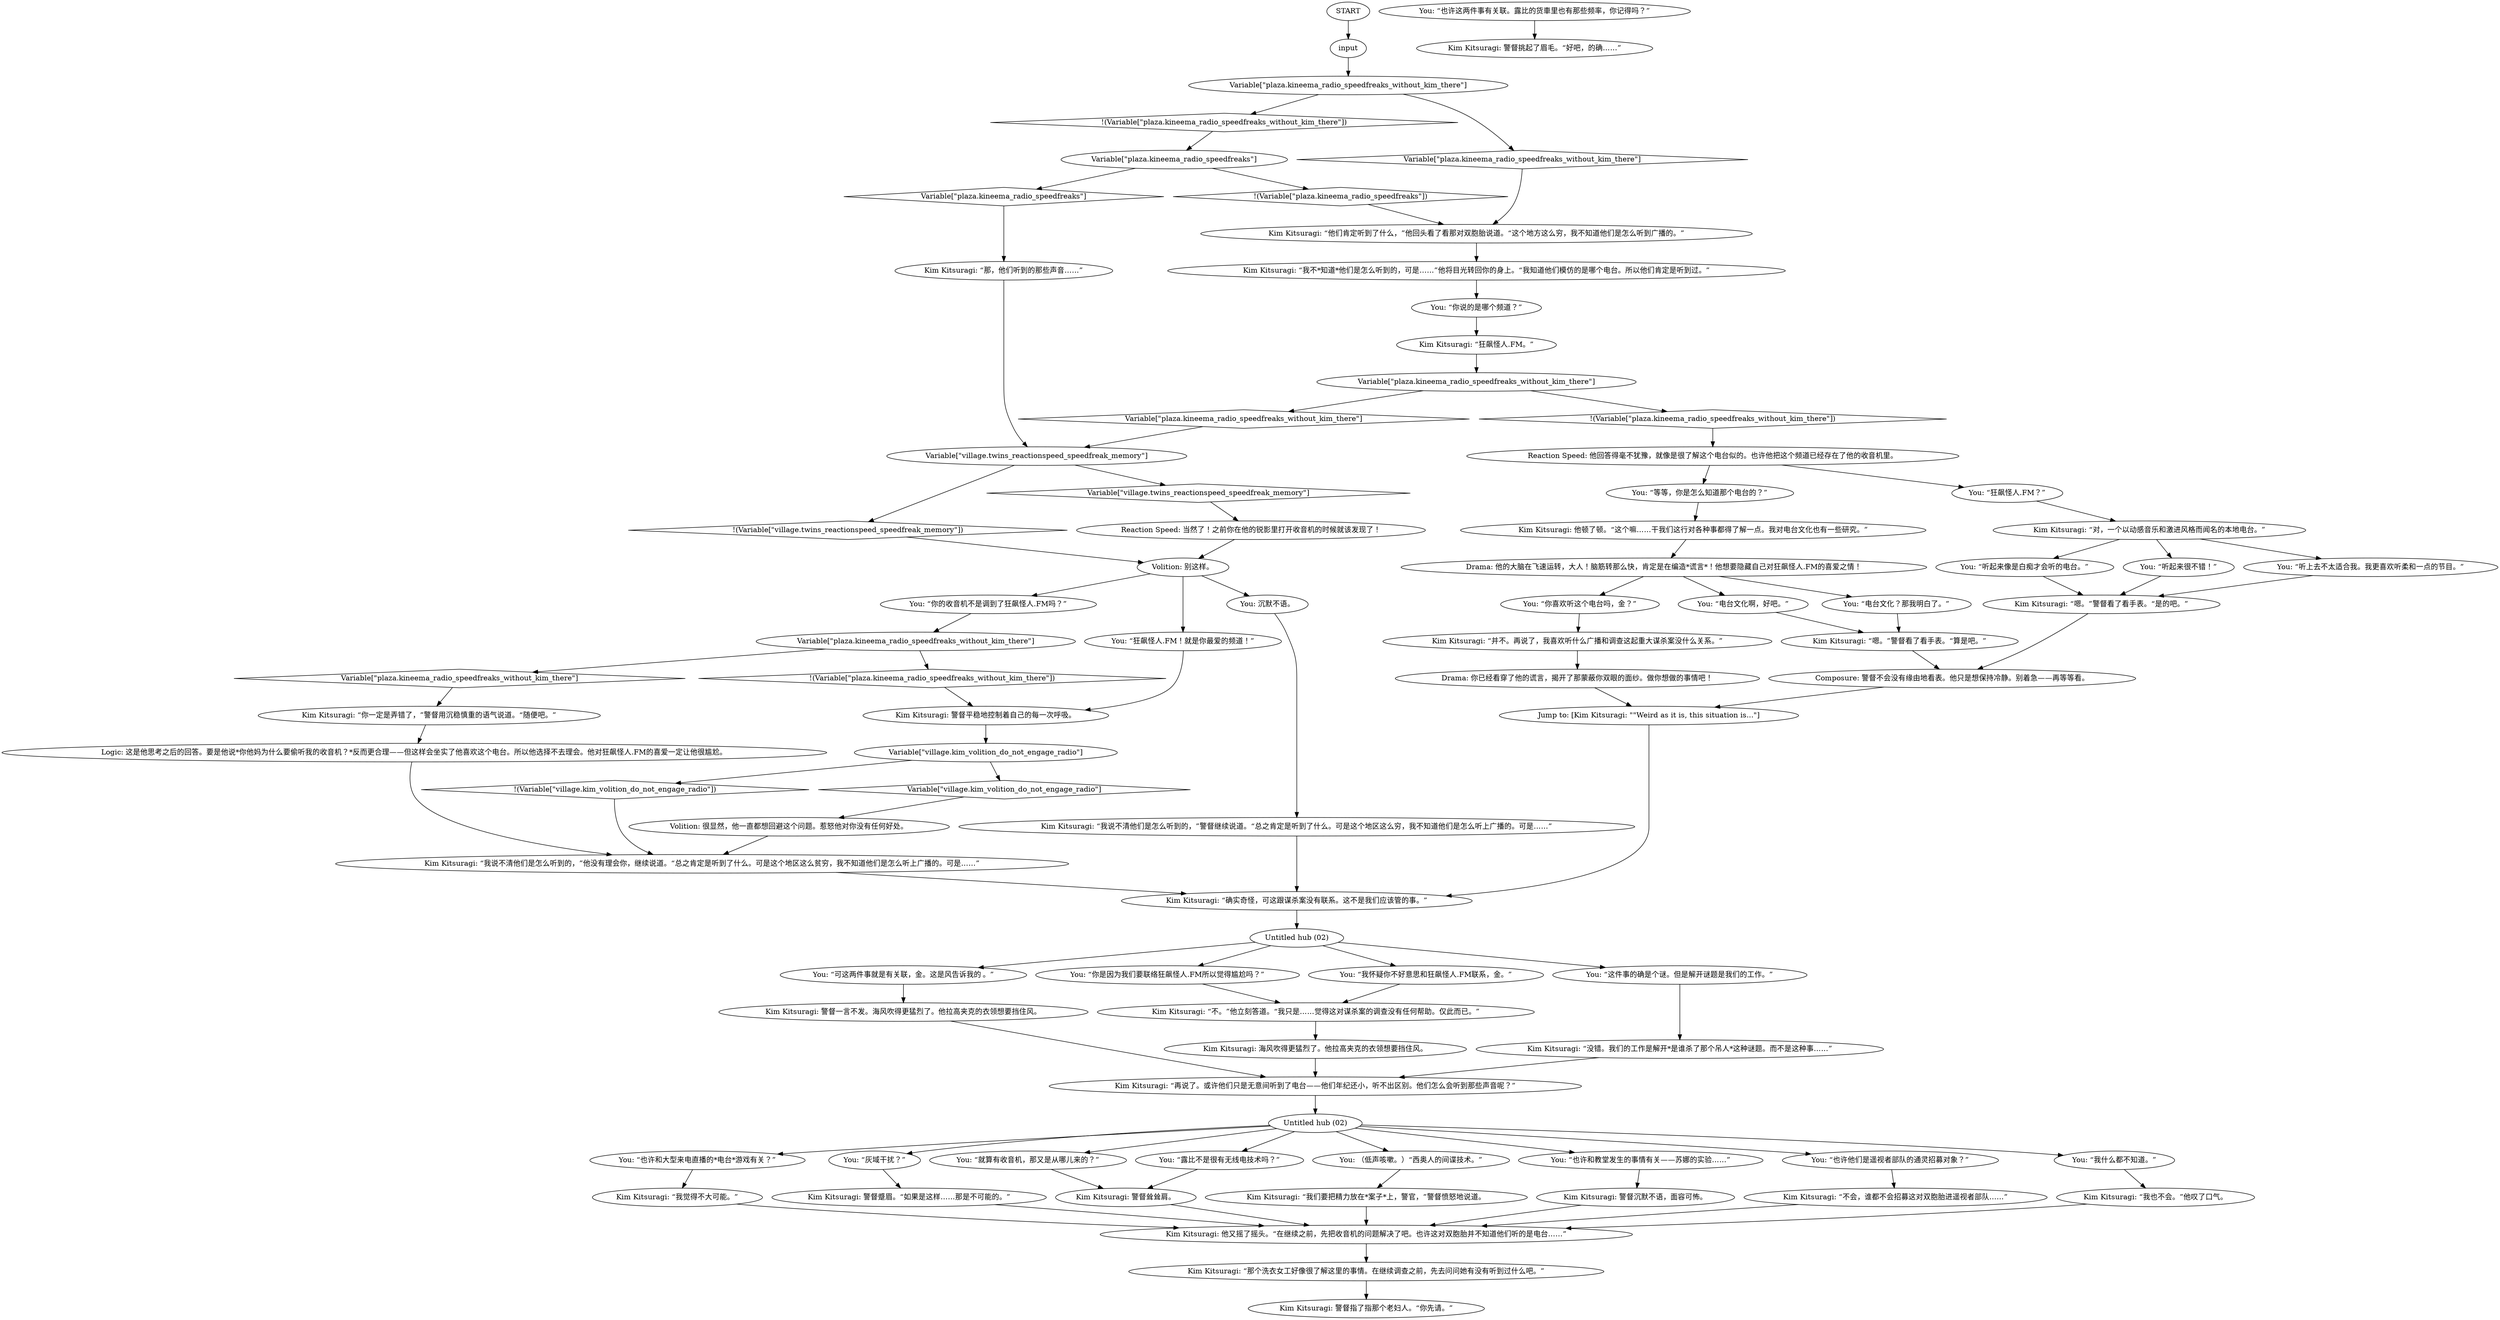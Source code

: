 # KIM SWITCH / TWINS AND RADIO
# Fires after you've heard the Twins testimony with Kim. He reveals he knows the station. Weird if true, worth giving them a call.
# ==================================================
digraph G {
	  0 [label="START"];
	  1 [label="input"];
	  2 [label="Kim Kitsuragi: “那，他们听到的那些声音……”"];
	  3 [label="Variable[\"village.twins_reactionspeed_speedfreak_memory\"]"];
	  4 [label="Variable[\"village.twins_reactionspeed_speedfreak_memory\"]", shape=diamond];
	  5 [label="!(Variable[\"village.twins_reactionspeed_speedfreak_memory\"])", shape=diamond];
	  6 [label="You: “也许他们是遥视者部队的通灵招募对象？”"];
	  7 [label="You: “也许和大型来电直播的*电台*游戏有关？”"];
	  8 [label="Kim Kitsuragi: “我觉得不大可能。”"];
	  9 [label="Drama: 他的大脑在飞速运转，大人！脑筋转那么快，肯定是在编造*谎言*！他想要隐藏自己对狂飙怪人.FM的喜爱之情！"];
	  10 [label="You: “也许这两件事有关联。露比的货車里也有那些频率，你记得吗？”"];
	  11 [label="Kim Kitsuragi: “那个洗衣女工好像很了解这里的事情。在继续调查之前，先去问问她有没有听到过什么吧。”"];
	  12 [label="Variable[\"plaza.kineema_radio_speedfreaks_without_kim_there\"]"];
	  13 [label="Variable[\"plaza.kineema_radio_speedfreaks_without_kim_there\"]", shape=diamond];
	  14 [label="!(Variable[\"plaza.kineema_radio_speedfreaks_without_kim_there\"])", shape=diamond];
	  15 [label="Kim Kitsuragi: 警督一言不发。海风吹得更猛烈了。他拉高夹克的衣领想要挡住风。"];
	  16 [label="Volition: 别这样。"];
	  17 [label="Kim Kitsuragi: 警督平稳地控制着自己的每一次呼吸。"];
	  18 [label="Kim Kitsuragi: “我说不清他们是怎么听到的，”警督继续说道。“总之肯定是听到了什么。可是这个地区这么穷，我不知道他们是怎么听上广播的。可是……”"];
	  19 [label="Kim Kitsuragi: 警督蹙眉。“如果是这样……那是不可能的。”"];
	  20 [label="You: “就算有收音机，那又是从哪儿来的？”"];
	  21 [label="You: “听上去不太适合我。我更喜欢听柔和一点的节目。”"];
	  22 [label="You: “电台文化？那我明白了。”"];
	  23 [label="Kim Kitsuragi: “并不。再说了，我喜欢听什么广播和调查这起重大谋杀案没什么关系。”"];
	  24 [label="Kim Kitsuragi: 警督耸耸肩。"];
	  25 [label="You: “电台文化啊，好吧。”"];
	  26 [label="You: “狂飙怪人.FM！就是你最爱的频道！”"];
	  27 [label="Variable[\"plaza.kineema_radio_speedfreaks_without_kim_there\"]"];
	  28 [label="Variable[\"plaza.kineema_radio_speedfreaks_without_kim_there\"]", shape=diamond];
	  29 [label="!(Variable[\"plaza.kineema_radio_speedfreaks_without_kim_there\"])", shape=diamond];
	  30 [label="You: “也许和教堂发生的事情有关——苏娜的实验……”"];
	  31 [label="Jump to: [Kim Kitsuragi: \"\"Weird as it is, this situation is...\"]"];
	  32 [label="Kim Kitsuragi: “狂飙怪人.FM。”"];
	  33 [label="You: “听起来像是白痴才会听的电台。”"];
	  34 [label="Kim Kitsuragi: “我说不清他们是怎么听到的，”他没有理会你，继续说道。“总之肯定是听到了什么。可是这个地区这么贫穷，我不知道他们是怎么听上广播的。可是……”"];
	  35 [label="You: “灰域干扰？”"];
	  36 [label="You: “我什么都不知道。”"];
	  37 [label="You: “等等，你是怎么知道那个电台的？”"];
	  38 [label="You: “你喜欢听这个电台吗，金？”"];
	  39 [label="Kim Kitsuragi: “你一定是弄错了，”警督用沉稳慎重的语气说道。“随便吧。”"];
	  40 [label="You: “这件事的确是个谜。但是解开谜题是我们的工作。”"];
	  41 [label="Kim Kitsuragi: 警督挑起了眉毛。“好吧，的确……”"];
	  42 [label="Kim Kitsuragi: “不。”他立刻答道。“我只是……觉得这对谋杀案的调查没有任何帮助。仅此而已。”"];
	  43 [label="Kim Kitsuragi: 海风吹得更猛烈了。他拉高夹克的衣领想要挡住风。"];
	  44 [label="Reaction Speed: 他回答得毫不犹豫，就像是很了解这个电台似的。也许他把这个频道已经存在了他的收音机里。"];
	  45 [label="Kim Kitsuragi: “我们要把精力放在*案子*上，警官，”警督愤怒地说道。"];
	  46 [label="You: “听起来很不错！”"];
	  47 [label="Drama: 你已经看穿了他的谎言，揭开了那蒙蔽你双眼的面纱。做你想做的事情吧！"];
	  48 [label="You: “你是因为我们要联络狂飙怪人.FM所以觉得尴尬吗？”"];
	  49 [label="Kim Kitsuragi: 警督沉默不语，面容可怖。"];
	  50 [label="Kim Kitsuragi: “没错。我们的工作是解开*是谁杀了那个吊人*这种谜题。而不是这种事……”"];
	  51 [label="Kim Kitsuragi: “我不*知道*他们是怎么听到的，可是……”他将目光转回你的身上。“我知道他们模仿的是哪个电台。所以他们肯定是听到过。”"];
	  52 [label="You: “狂飙怪人.FM？”"];
	  53 [label="You: “你的收音机不是调到了狂飙怪人.FM吗？”"];
	  54 [label="Variable[\"village.kim_volition_do_not_engage_radio\"]"];
	  55 [label="Variable[\"village.kim_volition_do_not_engage_radio\"]", shape=diamond];
	  56 [label="!(Variable[\"village.kim_volition_do_not_engage_radio\"])", shape=diamond];
	  57 [label="Kim Kitsuragi: “不会，谁都不会招募这对双胞胎进遥视者部队……”"];
	  58 [label="You: “我怀疑你不好意思和狂飙怪人.FM联系，金。”"];
	  59 [label="Variable[\"plaza.kineema_radio_speedfreaks\"]"];
	  60 [label="Variable[\"plaza.kineema_radio_speedfreaks\"]", shape=diamond];
	  61 [label="!(Variable[\"plaza.kineema_radio_speedfreaks\"])", shape=diamond];
	  62 [label="Kim Kitsuragi: “他们肯定听到了什么，”他回头看了看那对双胞胎说道。“这个地方这么穷，我不知道他们是怎么听到广播的。”"];
	  63 [label="Composure: 警督不会没有缘由地看表。他只是想保持冷静。别着急——再等等看。"];
	  64 [label="Logic: 这是他思考之后的回答。要是他说*你他妈为什么要偷听我的收音机？*反而更合理——但这样会坐实了他喜欢这个电台。所以他选择不去理会。他对狂飙怪人.FM的喜爱一定让他很尴尬。"];
	  65 [label="Kim Kitsuragi: “对，一个以动感音乐和激进风格而闻名的本地电台。”"];
	  66 [label="You: （低声咳嗽。）“西奥人的间谍技术。”"];
	  67 [label="Kim Kitsuragi: “确实奇怪，可这跟谋杀案没有联系。这不是我们应该管的事。”"];
	  68 [label="You: “可这两件事就是有关联，金。这是风告诉我的 。”"];
	  69 [label="Kim Kitsuragi: “嗯。”警督看了看手表。“算是吧。”"];
	  70 [label="Untitled hub (02)"];
	  71 [label="Variable[\"plaza.kineema_radio_speedfreaks_without_kim_there\"]"];
	  72 [label="Variable[\"plaza.kineema_radio_speedfreaks_without_kim_there\"]", shape=diamond];
	  73 [label="!(Variable[\"plaza.kineema_radio_speedfreaks_without_kim_there\"])", shape=diamond];
	  74 [label="Kim Kitsuragi: “嗯。”警督看了看手表。“是的吧。”"];
	  75 [label="Reaction Speed: 当然了！之前你在他的锐影里打开收音机的时候就该发现了！"];
	  76 [label="Kim Kitsuragi: 他又摇了摇头。“在继续之前，先把收音机的问题解决了吧。也许这对双胞胎并不知道他们听的是电台……”"];
	  77 [label="You: “露比不是很有无线电技术吗？”"];
	  78 [label="You: “你说的是哪个频道？”"];
	  79 [label="Volition: 很显然，他一直都想回避这个问题。惹怒他对你没有任何好处。"];
	  80 [label="Kim Kitsuragi: 警督指了指那个老妇人。“你先请。”"];
	  81 [label="Kim Kitsuragi: “再说了。或许他们只是无意间听到了电台——他们年纪还小，听不出区别。他们怎么会听到那些声音呢？”"];
	  82 [label="Kim Kitsuragi: 他顿了顿。“这个嘛……干我们这行对各种事都得了解一点。我对电台文化也有一些研究。”"];
	  83 [label="You: 沉默不语。"];
	  85 [label="Kim Kitsuragi: “我也不会。”他叹了口气。"];
	  86 [label="Untitled hub (02)"];
	  0 -> 1
	  1 -> 27
	  2 -> 3
	  3 -> 4
	  3 -> 5
	  4 -> 75
	  5 -> 16
	  6 -> 57
	  7 -> 8
	  8 -> 76
	  9 -> 25
	  9 -> 38
	  9 -> 22
	  10 -> 41
	  11 -> 80
	  12 -> 13
	  12 -> 14
	  13 -> 39
	  14 -> 17
	  15 -> 81
	  16 -> 26
	  16 -> 83
	  16 -> 53
	  17 -> 54
	  18 -> 67
	  19 -> 76
	  20 -> 24
	  21 -> 74
	  22 -> 69
	  23 -> 47
	  24 -> 76
	  25 -> 69
	  26 -> 17
	  27 -> 28
	  27 -> 29
	  28 -> 62
	  29 -> 59
	  30 -> 49
	  31 -> 67
	  32 -> 71
	  33 -> 74
	  34 -> 67
	  35 -> 19
	  36 -> 85
	  37 -> 82
	  38 -> 23
	  39 -> 64
	  40 -> 50
	  42 -> 43
	  43 -> 81
	  44 -> 52
	  44 -> 37
	  45 -> 76
	  46 -> 74
	  47 -> 31
	  48 -> 42
	  49 -> 76
	  50 -> 81
	  51 -> 78
	  52 -> 65
	  53 -> 12
	  54 -> 56
	  54 -> 55
	  55 -> 79
	  56 -> 34
	  57 -> 76
	  58 -> 42
	  59 -> 60
	  59 -> 61
	  60 -> 2
	  61 -> 62
	  62 -> 51
	  63 -> 31
	  64 -> 34
	  65 -> 33
	  65 -> 21
	  65 -> 46
	  66 -> 45
	  67 -> 70
	  68 -> 15
	  69 -> 63
	  70 -> 48
	  70 -> 58
	  70 -> 40
	  70 -> 68
	  71 -> 72
	  71 -> 73
	  72 -> 3
	  73 -> 44
	  74 -> 63
	  75 -> 16
	  76 -> 11
	  77 -> 24
	  78 -> 32
	  79 -> 34
	  81 -> 86
	  82 -> 9
	  83 -> 18
	  85 -> 76
	  86 -> 66
	  86 -> 35
	  86 -> 36
	  86 -> 6
	  86 -> 7
	  86 -> 77
	  86 -> 20
	  86 -> 30
}

